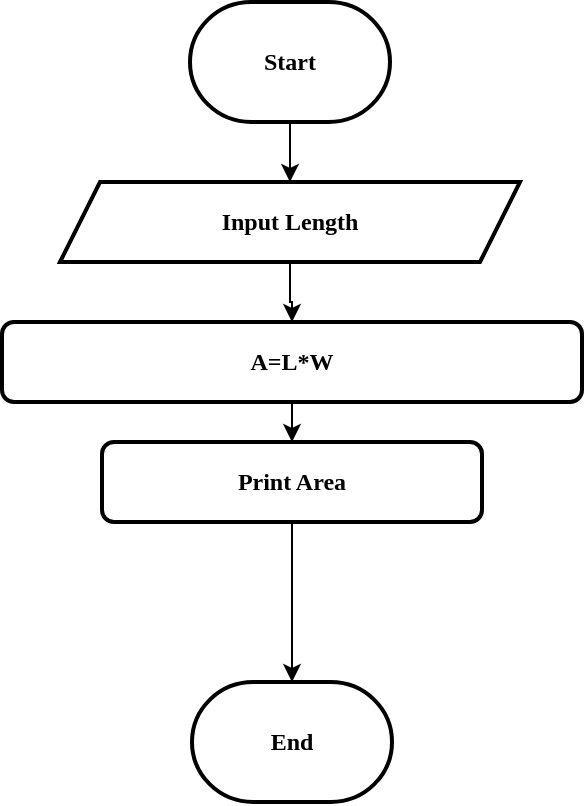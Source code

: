 <mxfile version="20.2.8" type="github" pages="7"><diagram id="_YWwJM0RrEyrWYQMHb4k" name="Page-1"><mxGraphModel dx="780" dy="584" grid="1" gridSize="10" guides="1" tooltips="1" connect="1" arrows="1" fold="1" page="1" pageScale="1" pageWidth="827" pageHeight="1169" math="0" shadow="0"><root><mxCell id="0"/><mxCell id="1" parent="0"/><mxCell id="_2lH2XN0jHrMhrN36Nj_-3" value="" style="edgeStyle=orthogonalEdgeStyle;rounded=0;orthogonalLoop=1;jettySize=auto;html=1;fontFamily=Garamond;fontStyle=1" parent="1" source="_2lH2XN0jHrMhrN36Nj_-1" target="_2lH2XN0jHrMhrN36Nj_-2" edge="1"><mxGeometry relative="1" as="geometry"/></mxCell><mxCell id="_2lH2XN0jHrMhrN36Nj_-1" value="Start" style="strokeWidth=2;html=1;shape=mxgraph.flowchart.terminator;whiteSpace=wrap;fontFamily=Garamond;fontStyle=1" parent="1" vertex="1"><mxGeometry x="364" y="60" width="100" height="60" as="geometry"/></mxCell><mxCell id="_2lH2XN0jHrMhrN36Nj_-5" value="" style="edgeStyle=orthogonalEdgeStyle;rounded=0;orthogonalLoop=1;jettySize=auto;html=1;fontFamily=Garamond;fontStyle=1" parent="1" source="_2lH2XN0jHrMhrN36Nj_-2" target="_2lH2XN0jHrMhrN36Nj_-4" edge="1"><mxGeometry relative="1" as="geometry"/></mxCell><mxCell id="_2lH2XN0jHrMhrN36Nj_-2" value="Input Length" style="shape=parallelogram;perimeter=parallelogramPerimeter;whiteSpace=wrap;html=1;fixedSize=1;strokeWidth=2;fontFamily=Garamond;fontStyle=1" parent="1" vertex="1"><mxGeometry x="299" y="150" width="230" height="40" as="geometry"/></mxCell><mxCell id="_2lH2XN0jHrMhrN36Nj_-7" value="" style="edgeStyle=orthogonalEdgeStyle;rounded=0;orthogonalLoop=1;jettySize=auto;html=1;fontFamily=Garamond;fontStyle=1" parent="1" source="_2lH2XN0jHrMhrN36Nj_-4" target="_2lH2XN0jHrMhrN36Nj_-6" edge="1"><mxGeometry relative="1" as="geometry"/></mxCell><mxCell id="_2lH2XN0jHrMhrN36Nj_-4" value="A=L*W" style="rounded=1;whiteSpace=wrap;html=1;strokeWidth=2;fontFamily=Garamond;fontStyle=1" parent="1" vertex="1"><mxGeometry x="270" y="220" width="290" height="40" as="geometry"/></mxCell><mxCell id="_2lH2XN0jHrMhrN36Nj_-10" value="" style="edgeStyle=orthogonalEdgeStyle;rounded=0;orthogonalLoop=1;jettySize=auto;html=1;fontFamily=Garamond;fontStyle=1" parent="1" source="_2lH2XN0jHrMhrN36Nj_-6" edge="1"><mxGeometry relative="1" as="geometry"><mxPoint x="415" y="400" as="targetPoint"/></mxGeometry></mxCell><mxCell id="_2lH2XN0jHrMhrN36Nj_-6" value="Print Area" style="whiteSpace=wrap;html=1;rounded=1;strokeWidth=2;fontFamily=Garamond;fontStyle=1" parent="1" vertex="1"><mxGeometry x="320" y="280" width="190" height="40" as="geometry"/></mxCell><mxCell id="_2lH2XN0jHrMhrN36Nj_-11" value="End" style="strokeWidth=2;html=1;shape=mxgraph.flowchart.terminator;whiteSpace=wrap;fontFamily=Garamond;fontStyle=1" parent="1" vertex="1"><mxGeometry x="365" y="400" width="100" height="60" as="geometry"/></mxCell></root></mxGraphModel></diagram><diagram id="QJUMdFrF_rP9S18VubEF" name="Page-2"><mxGraphModel dx="509" dy="561" grid="1" gridSize="10" guides="1" tooltips="1" connect="1" arrows="1" fold="1" page="1" pageScale="1" pageWidth="827" pageHeight="1169" math="0" shadow="0"><root><mxCell id="0"/><mxCell id="1" parent="0"/><mxCell id="j0sXW7riptVhVCH6T9g7-3" value="" style="edgeStyle=orthogonalEdgeStyle;rounded=0;orthogonalLoop=1;jettySize=auto;html=1;fontFamily=Garamond;fontStyle=1" parent="1" source="j0sXW7riptVhVCH6T9g7-1" target="j0sXW7riptVhVCH6T9g7-2" edge="1"><mxGeometry relative="1" as="geometry"/></mxCell><mxCell id="j0sXW7riptVhVCH6T9g7-1" value="Start" style="strokeWidth=2;html=1;shape=mxgraph.flowchart.terminator;whiteSpace=wrap;fontFamily=Garamond;fontStyle=1" parent="1" vertex="1"><mxGeometry x="314" y="50" width="100" height="50" as="geometry"/></mxCell><mxCell id="j0sXW7riptVhVCH6T9g7-5" value="" style="edgeStyle=orthogonalEdgeStyle;rounded=0;orthogonalLoop=1;jettySize=auto;html=1;fontFamily=Garamond;fontStyle=1" parent="1" source="j0sXW7riptVhVCH6T9g7-2" target="j0sXW7riptVhVCH6T9g7-4" edge="1"><mxGeometry relative="1" as="geometry"/></mxCell><mxCell id="j0sXW7riptVhVCH6T9g7-2" value="Input Grade" style="rounded=1;whiteSpace=wrap;html=1;fontFamily=Garamond;strokeWidth=2;fontStyle=1" parent="1" vertex="1"><mxGeometry x="304" y="140" width="120" height="45" as="geometry"/></mxCell><mxCell id="j0sXW7riptVhVCH6T9g7-6" style="edgeStyle=orthogonalEdgeStyle;rounded=0;orthogonalLoop=1;jettySize=auto;html=1;exitX=1;exitY=0.5;exitDx=0;exitDy=0;fontFamily=Garamond;fontStyle=1" parent="1" source="j0sXW7riptVhVCH6T9g7-4" edge="1"><mxGeometry relative="1" as="geometry"><mxPoint x="520" y="320" as="targetPoint"/><Array as="points"><mxPoint x="520" y="288"/></Array></mxGeometry></mxCell><mxCell id="j0sXW7riptVhVCH6T9g7-7" style="edgeStyle=orthogonalEdgeStyle;rounded=0;orthogonalLoop=1;jettySize=auto;html=1;exitX=0;exitY=0.5;exitDx=0;exitDy=0;fontFamily=Garamond;fontStyle=1" parent="1" source="j0sXW7riptVhVCH6T9g7-4" target="j0sXW7riptVhVCH6T9g7-8" edge="1"><mxGeometry relative="1" as="geometry"><mxPoint x="240" y="320" as="targetPoint"/><Array as="points"><mxPoint x="250" y="288"/><mxPoint x="250" y="288"/></Array></mxGeometry></mxCell><mxCell id="j0sXW7riptVhVCH6T9g7-4" value="Grade &amp;gt;=75%" style="rhombus;whiteSpace=wrap;html=1;fontFamily=Garamond;rounded=1;strokeWidth=2;fontStyle=1" parent="1" vertex="1"><mxGeometry x="306" y="247.5" width="116" height="80" as="geometry"/></mxCell><mxCell id="j0sXW7riptVhVCH6T9g7-8" value="Print &quot;Failed&quot;" style="shape=parallelogram;html=1;strokeWidth=2;perimeter=parallelogramPerimeter;whiteSpace=wrap;rounded=1;arcSize=12;size=0.23;fontFamily=Garamond;fontStyle=1" parent="1" vertex="1"><mxGeometry x="190" y="320" width="100" height="30" as="geometry"/></mxCell><mxCell id="j0sXW7riptVhVCH6T9g7-9" value="Print &quot;Passed" style="shape=parallelogram;html=1;strokeWidth=2;perimeter=parallelogramPerimeter;whiteSpace=wrap;rounded=1;arcSize=12;size=0.23;fontFamily=Garamond;fontStyle=1" parent="1" vertex="1"><mxGeometry x="460" y="320" width="100" height="30" as="geometry"/></mxCell><mxCell id="j0sXW7riptVhVCH6T9g7-10" value="No" style="text;html=1;align=center;verticalAlign=middle;resizable=0;points=[];autosize=1;strokeColor=none;fillColor=none;fontFamily=Garamond;fontStyle=1" parent="1" vertex="1"><mxGeometry x="250" y="260" width="40" height="30" as="geometry"/></mxCell><mxCell id="j0sXW7riptVhVCH6T9g7-11" value="Yes" style="text;html=1;align=center;verticalAlign=middle;resizable=0;points=[];autosize=1;strokeColor=none;fillColor=none;fontFamily=Garamond;fontStyle=1" parent="1" vertex="1"><mxGeometry x="440" y="255" width="40" height="30" as="geometry"/></mxCell></root></mxGraphModel></diagram><diagram id="eW9ZPM0s6Sl8FhcOrisb" name="Page-3"><mxGraphModel dx="509" dy="561" grid="1" gridSize="10" guides="1" tooltips="1" connect="1" arrows="1" fold="1" page="1" pageScale="1" pageWidth="827" pageHeight="1169" math="0" shadow="0"><root><mxCell id="0"/><mxCell id="1" parent="0"/><mxCell id="rmrDt5kIy9N0dJzy8chX-3" value="" style="edgeStyle=orthogonalEdgeStyle;rounded=0;orthogonalLoop=1;jettySize=auto;html=1;fontFamily=Garamond;fontStyle=1" parent="1" source="rmrDt5kIy9N0dJzy8chX-1" target="rmrDt5kIy9N0dJzy8chX-2" edge="1"><mxGeometry relative="1" as="geometry"/></mxCell><mxCell id="rmrDt5kIy9N0dJzy8chX-1" value="Start" style="strokeWidth=2;html=1;shape=mxgraph.flowchart.terminator;whiteSpace=wrap;fontFamily=Garamond;fontStyle=1" parent="1" vertex="1"><mxGeometry x="300" y="30" width="100" height="40" as="geometry"/></mxCell><mxCell id="rmrDt5kIy9N0dJzy8chX-5" value="" style="edgeStyle=orthogonalEdgeStyle;rounded=0;orthogonalLoop=1;jettySize=auto;html=1;fontFamily=Garamond;fontStyle=1" parent="1" source="rmrDt5kIy9N0dJzy8chX-2" target="rmrDt5kIy9N0dJzy8chX-4" edge="1"><mxGeometry relative="1" as="geometry"/></mxCell><mxCell id="rmrDt5kIy9N0dJzy8chX-2" value="Enter Color get cc" style="shape=parallelogram;perimeter=parallelogramPerimeter;whiteSpace=wrap;html=1;fixedSize=1;fontFamily=Garamond;strokeWidth=2;fontStyle=1" parent="1" vertex="1"><mxGeometry x="290" y="90" width="120" height="20" as="geometry"/></mxCell><mxCell id="rmrDt5kIy9N0dJzy8chX-7" value="" style="edgeStyle=orthogonalEdgeStyle;rounded=0;orthogonalLoop=1;jettySize=auto;html=1;fontFamily=Garamond;fontStyle=1" parent="1" source="rmrDt5kIy9N0dJzy8chX-4" target="rmrDt5kIy9N0dJzy8chX-6" edge="1"><mxGeometry relative="1" as="geometry"/></mxCell><mxCell id="rmrDt5kIy9N0dJzy8chX-4" value="b=&quot;blue&quot;, r=&quot;red&quot;, g=&quot;green&quot;, y=&quot;yellow&quot; and p=&quot;pink&quot;" style="shape=parallelogram;perimeter=parallelogramPerimeter;whiteSpace=wrap;html=1;fixedSize=1;fontFamily=Garamond;strokeWidth=2;fontStyle=1" parent="1" vertex="1"><mxGeometry x="275" y="130" width="150" height="50" as="geometry"/></mxCell><mxCell id="rmrDt5kIy9N0dJzy8chX-9" value="" style="edgeStyle=orthogonalEdgeStyle;rounded=0;orthogonalLoop=1;jettySize=auto;html=1;fontFamily=Garamond;fontStyle=1" parent="1" source="rmrDt5kIy9N0dJzy8chX-6" target="rmrDt5kIy9N0dJzy8chX-8" edge="1"><mxGeometry relative="1" as="geometry"/></mxCell><mxCell id="rmrDt5kIy9N0dJzy8chX-18" style="edgeStyle=orthogonalEdgeStyle;rounded=0;orthogonalLoop=1;jettySize=auto;html=1;exitX=1;exitY=0.5;exitDx=0;exitDy=0;fontFamily=Garamond;fontStyle=1" parent="1" source="rmrDt5kIy9N0dJzy8chX-6" edge="1"><mxGeometry relative="1" as="geometry"><mxPoint x="450" y="223" as="targetPoint"/></mxGeometry></mxCell><mxCell id="rmrDt5kIy9N0dJzy8chX-6" value="if cc=='B&quot;" style="rhombus;whiteSpace=wrap;html=1;fontFamily=Garamond;strokeWidth=2;fontStyle=1" parent="1" vertex="1"><mxGeometry x="310" y="200" width="80" height="45" as="geometry"/></mxCell><mxCell id="rmrDt5kIy9N0dJzy8chX-11" value="" style="edgeStyle=orthogonalEdgeStyle;rounded=0;orthogonalLoop=1;jettySize=auto;html=1;fontFamily=Garamond;fontStyle=1" parent="1" source="rmrDt5kIy9N0dJzy8chX-8" target="rmrDt5kIy9N0dJzy8chX-10" edge="1"><mxGeometry relative="1" as="geometry"/></mxCell><mxCell id="rmrDt5kIy9N0dJzy8chX-20" style="edgeStyle=orthogonalEdgeStyle;rounded=0;orthogonalLoop=1;jettySize=auto;html=1;exitX=1;exitY=0.5;exitDx=0;exitDy=0;fontFamily=Garamond;fontStyle=1" parent="1" source="rmrDt5kIy9N0dJzy8chX-8" edge="1"><mxGeometry relative="1" as="geometry"><mxPoint x="440" y="293" as="targetPoint"/></mxGeometry></mxCell><mxCell id="rmrDt5kIy9N0dJzy8chX-8" value="if cc=='R&quot;" style="rhombus;whiteSpace=wrap;html=1;fontFamily=Garamond;strokeWidth=2;fontStyle=1" parent="1" vertex="1"><mxGeometry x="310" y="270" width="80" height="45" as="geometry"/></mxCell><mxCell id="rmrDt5kIy9N0dJzy8chX-13" value="" style="edgeStyle=orthogonalEdgeStyle;rounded=0;orthogonalLoop=1;jettySize=auto;html=1;fontFamily=Garamond;fontStyle=1" parent="1" source="rmrDt5kIy9N0dJzy8chX-10" target="rmrDt5kIy9N0dJzy8chX-12" edge="1"><mxGeometry relative="1" as="geometry"/></mxCell><mxCell id="rmrDt5kIy9N0dJzy8chX-22" style="edgeStyle=orthogonalEdgeStyle;rounded=0;orthogonalLoop=1;jettySize=auto;html=1;exitX=1;exitY=0.5;exitDx=0;exitDy=0;fontFamily=Garamond;fontStyle=1" parent="1" source="rmrDt5kIy9N0dJzy8chX-10" edge="1"><mxGeometry relative="1" as="geometry"><mxPoint x="440" y="363" as="targetPoint"/></mxGeometry></mxCell><mxCell id="rmrDt5kIy9N0dJzy8chX-10" value="if cc=='G&quot;" style="rhombus;whiteSpace=wrap;html=1;fontFamily=Garamond;strokeWidth=2;fontStyle=1" parent="1" vertex="1"><mxGeometry x="310" y="340" width="80" height="45" as="geometry"/></mxCell><mxCell id="rmrDt5kIy9N0dJzy8chX-15" value="" style="edgeStyle=orthogonalEdgeStyle;rounded=0;orthogonalLoop=1;jettySize=auto;html=1;fontFamily=Garamond;fontStyle=1" parent="1" source="rmrDt5kIy9N0dJzy8chX-12" target="rmrDt5kIy9N0dJzy8chX-14" edge="1"><mxGeometry relative="1" as="geometry"/></mxCell><mxCell id="rmrDt5kIy9N0dJzy8chX-25" value="" style="edgeStyle=orthogonalEdgeStyle;rounded=0;orthogonalLoop=1;jettySize=auto;html=1;fontFamily=Garamond;fontStyle=1" parent="1" source="rmrDt5kIy9N0dJzy8chX-12" edge="1"><mxGeometry relative="1" as="geometry"><mxPoint x="470" y="432.5" as="targetPoint"/></mxGeometry></mxCell><mxCell id="rmrDt5kIy9N0dJzy8chX-12" value="if cc=='Y&quot;" style="rhombus;whiteSpace=wrap;html=1;fontFamily=Garamond;strokeWidth=2;fontStyle=1" parent="1" vertex="1"><mxGeometry x="310" y="410" width="80" height="45" as="geometry"/></mxCell><mxCell id="rmrDt5kIy9N0dJzy8chX-17" value="" style="edgeStyle=orthogonalEdgeStyle;rounded=0;orthogonalLoop=1;jettySize=auto;html=1;fontFamily=Garamond;fontStyle=1" parent="1" source="rmrDt5kIy9N0dJzy8chX-14" target="rmrDt5kIy9N0dJzy8chX-16" edge="1"><mxGeometry relative="1" as="geometry"/></mxCell><mxCell id="rmrDt5kIy9N0dJzy8chX-27" style="edgeStyle=orthogonalEdgeStyle;rounded=0;orthogonalLoop=1;jettySize=auto;html=1;exitX=1;exitY=0.5;exitDx=0;exitDy=0;fontFamily=Garamond;fontStyle=1" parent="1" source="rmrDt5kIy9N0dJzy8chX-14" edge="1"><mxGeometry relative="1" as="geometry"><mxPoint x="440" y="503" as="targetPoint"/></mxGeometry></mxCell><mxCell id="rmrDt5kIy9N0dJzy8chX-14" value="if cc=='P&quot;" style="rhombus;whiteSpace=wrap;html=1;fontFamily=Garamond;strokeWidth=2;fontStyle=1" parent="1" vertex="1"><mxGeometry x="310" y="480" width="80" height="45" as="geometry"/></mxCell><mxCell id="rmrDt5kIy9N0dJzy8chX-47" style="edgeStyle=orthogonalEdgeStyle;rounded=0;orthogonalLoop=1;jettySize=auto;html=1;exitX=0.5;exitY=1;exitDx=0;exitDy=0;fontFamily=Garamond;fontStyle=1" parent="1" source="rmrDt5kIy9N0dJzy8chX-16" edge="1"><mxGeometry relative="1" as="geometry"><mxPoint x="350" y="640" as="targetPoint"/></mxGeometry></mxCell><mxCell id="rmrDt5kIy9N0dJzy8chX-16" value="&quot;invalid&quot;" style="rhombus;whiteSpace=wrap;html=1;fontFamily=Garamond;strokeWidth=2;fontStyle=1" parent="1" vertex="1"><mxGeometry x="310" y="550" width="80" height="45" as="geometry"/></mxCell><mxCell id="rmrDt5kIy9N0dJzy8chX-40" style="edgeStyle=orthogonalEdgeStyle;rounded=0;orthogonalLoop=1;jettySize=auto;html=1;exitX=1;exitY=0.5;exitDx=0;exitDy=0;fontFamily=Garamond;fontStyle=1" parent="1" source="rmrDt5kIy9N0dJzy8chX-19" edge="1"><mxGeometry relative="1" as="geometry"><mxPoint x="350" y="620" as="targetPoint"/><Array as="points"><mxPoint x="680" y="223"/></Array></mxGeometry></mxCell><mxCell id="rmrDt5kIy9N0dJzy8chX-19" value="Print &quot;Blue&quot;" style="shape=parallelogram;perimeter=parallelogramPerimeter;whiteSpace=wrap;html=1;fixedSize=1;fontFamily=Garamond;strokeWidth=2;fontStyle=1" parent="1" vertex="1"><mxGeometry x="440" y="212.5" width="120" height="20" as="geometry"/></mxCell><mxCell id="rmrDt5kIy9N0dJzy8chX-41" style="edgeStyle=orthogonalEdgeStyle;rounded=0;orthogonalLoop=1;jettySize=auto;html=1;exitX=1;exitY=0.5;exitDx=0;exitDy=0;fontFamily=Garamond;fontStyle=1" parent="1" source="rmrDt5kIy9N0dJzy8chX-21" edge="1"><mxGeometry relative="1" as="geometry"><mxPoint x="680" y="293" as="targetPoint"/></mxGeometry></mxCell><mxCell id="rmrDt5kIy9N0dJzy8chX-21" value="Print &quot;Red&quot;" style="shape=parallelogram;perimeter=parallelogramPerimeter;whiteSpace=wrap;html=1;fixedSize=1;fontFamily=Garamond;strokeWidth=2;fontStyle=1" parent="1" vertex="1"><mxGeometry x="430" y="282.5" width="120" height="20" as="geometry"/></mxCell><mxCell id="rmrDt5kIy9N0dJzy8chX-42" style="edgeStyle=orthogonalEdgeStyle;rounded=0;orthogonalLoop=1;jettySize=auto;html=1;exitX=1;exitY=0.5;exitDx=0;exitDy=0;fontFamily=Garamond;fontStyle=1" parent="1" source="rmrDt5kIy9N0dJzy8chX-23" edge="1"><mxGeometry relative="1" as="geometry"><mxPoint x="680" y="363" as="targetPoint"/></mxGeometry></mxCell><mxCell id="rmrDt5kIy9N0dJzy8chX-23" value="Print &quot;Green&quot;" style="shape=parallelogram;perimeter=parallelogramPerimeter;whiteSpace=wrap;html=1;fixedSize=1;fontFamily=Garamond;strokeWidth=2;fontStyle=1" parent="1" vertex="1"><mxGeometry x="430" y="352.5" width="120" height="20" as="geometry"/></mxCell><mxCell id="rmrDt5kIy9N0dJzy8chX-43" style="edgeStyle=orthogonalEdgeStyle;rounded=0;orthogonalLoop=1;jettySize=auto;html=1;exitX=1;exitY=0.5;exitDx=0;exitDy=0;fontFamily=Garamond;fontStyle=1" parent="1" source="rmrDt5kIy9N0dJzy8chX-26" edge="1"><mxGeometry relative="1" as="geometry"><mxPoint x="680" y="433" as="targetPoint"/></mxGeometry></mxCell><mxCell id="rmrDt5kIy9N0dJzy8chX-26" value="Print &quot;Yellow&quot;" style="shape=parallelogram;perimeter=parallelogramPerimeter;whiteSpace=wrap;html=1;fixedSize=1;fontFamily=Garamond;strokeWidth=2;fontStyle=1" parent="1" vertex="1"><mxGeometry x="430" y="422.5" width="120" height="20" as="geometry"/></mxCell><mxCell id="rmrDt5kIy9N0dJzy8chX-44" style="edgeStyle=orthogonalEdgeStyle;rounded=0;orthogonalLoop=1;jettySize=auto;html=1;exitX=1;exitY=0.5;exitDx=0;exitDy=0;fontFamily=Garamond;fontStyle=1" parent="1" source="rmrDt5kIy9N0dJzy8chX-28" edge="1"><mxGeometry relative="1" as="geometry"><mxPoint x="680" y="503" as="targetPoint"/></mxGeometry></mxCell><mxCell id="rmrDt5kIy9N0dJzy8chX-28" value="Print &quot;Pink&quot;" style="shape=parallelogram;perimeter=parallelogramPerimeter;whiteSpace=wrap;html=1;fixedSize=1;fontFamily=Garamond;strokeWidth=2;fontStyle=1" parent="1" vertex="1"><mxGeometry x="430" y="492.5" width="120" height="20" as="geometry"/></mxCell><mxCell id="rmrDt5kIy9N0dJzy8chX-29" value="Yes" style="text;html=1;align=center;verticalAlign=middle;resizable=0;points=[];autosize=1;strokeColor=none;fillColor=none;fontFamily=Garamond;fontStyle=1" parent="1" vertex="1"><mxGeometry x="390" y="205" width="40" height="30" as="geometry"/></mxCell><mxCell id="rmrDt5kIy9N0dJzy8chX-30" value="Yes" style="text;html=1;align=center;verticalAlign=middle;resizable=0;points=[];autosize=1;strokeColor=none;fillColor=none;fontFamily=Garamond;fontStyle=1" parent="1" vertex="1"><mxGeometry x="380" y="265" width="40" height="30" as="geometry"/></mxCell><mxCell id="rmrDt5kIy9N0dJzy8chX-31" value="Yes" style="text;html=1;align=center;verticalAlign=middle;resizable=0;points=[];autosize=1;strokeColor=none;fillColor=none;fontFamily=Garamond;fontStyle=1" parent="1" vertex="1"><mxGeometry x="380" y="335" width="40" height="30" as="geometry"/></mxCell><mxCell id="rmrDt5kIy9N0dJzy8chX-32" value="Yes" style="text;html=1;align=center;verticalAlign=middle;resizable=0;points=[];autosize=1;strokeColor=none;fillColor=none;fontFamily=Garamond;fontStyle=1" parent="1" vertex="1"><mxGeometry x="390" y="405" width="40" height="30" as="geometry"/></mxCell><mxCell id="rmrDt5kIy9N0dJzy8chX-33" value="Yes" style="text;html=1;align=center;verticalAlign=middle;resizable=0;points=[];autosize=1;strokeColor=none;fillColor=none;fontFamily=Garamond;fontStyle=1" parent="1" vertex="1"><mxGeometry x="390" y="485" width="40" height="30" as="geometry"/></mxCell><mxCell id="rmrDt5kIy9N0dJzy8chX-35" value="No" style="text;html=1;align=center;verticalAlign=middle;resizable=0;points=[];autosize=1;strokeColor=none;fillColor=none;fontFamily=Garamond;fontStyle=1" parent="1" vertex="1"><mxGeometry x="320" y="235" width="40" height="30" as="geometry"/></mxCell><mxCell id="rmrDt5kIy9N0dJzy8chX-36" value="No" style="text;html=1;align=center;verticalAlign=middle;resizable=0;points=[];autosize=1;strokeColor=none;fillColor=none;fontFamily=Garamond;fontStyle=1" parent="1" vertex="1"><mxGeometry x="320" y="305" width="40" height="30" as="geometry"/></mxCell><mxCell id="rmrDt5kIy9N0dJzy8chX-37" value="No" style="text;html=1;align=center;verticalAlign=middle;resizable=0;points=[];autosize=1;strokeColor=none;fillColor=none;fontFamily=Garamond;fontStyle=1" parent="1" vertex="1"><mxGeometry x="320" y="375" width="40" height="30" as="geometry"/></mxCell><mxCell id="rmrDt5kIy9N0dJzy8chX-38" value="No" style="text;html=1;align=center;verticalAlign=middle;resizable=0;points=[];autosize=1;strokeColor=none;fillColor=none;fontFamily=Garamond;fontStyle=1" parent="1" vertex="1"><mxGeometry x="320" y="445" width="40" height="30" as="geometry"/></mxCell><mxCell id="rmrDt5kIy9N0dJzy8chX-39" value="No" style="text;html=1;align=center;verticalAlign=middle;resizable=0;points=[];autosize=1;strokeColor=none;fillColor=none;fontFamily=Garamond;fontStyle=1" parent="1" vertex="1"><mxGeometry x="320" y="515" width="40" height="30" as="geometry"/></mxCell><mxCell id="rmrDt5kIy9N0dJzy8chX-49" value="End" style="strokeWidth=2;html=1;shape=mxgraph.flowchart.terminator;whiteSpace=wrap;fontFamily=Garamond;fontStyle=1" parent="1" vertex="1"><mxGeometry x="300" y="640" width="100" height="60" as="geometry"/></mxCell></root></mxGraphModel></diagram><diagram id="4QaixViWngm18FbnujxH" name="Page-4"><mxGraphModel dx="509" dy="561" grid="1" gridSize="10" guides="1" tooltips="1" connect="1" arrows="1" fold="1" page="1" pageScale="1" pageWidth="827" pageHeight="1169" math="0" shadow="0"><root><mxCell id="0"/><mxCell id="1" parent="0"/><mxCell id="7cQ_i3UWmtvaQM5XyIDQ-3" value="" style="edgeStyle=orthogonalEdgeStyle;rounded=0;orthogonalLoop=1;jettySize=auto;html=1;" parent="1" source="7cQ_i3UWmtvaQM5XyIDQ-1" edge="1"><mxGeometry relative="1" as="geometry"><mxPoint x="414" y="140" as="targetPoint"/></mxGeometry></mxCell><mxCell id="7cQ_i3UWmtvaQM5XyIDQ-1" value="Start" style="strokeWidth=2;html=1;shape=mxgraph.flowchart.terminator;whiteSpace=wrap;" parent="1" vertex="1"><mxGeometry x="364" y="80" width="100" height="40" as="geometry"/></mxCell><mxCell id="7cQ_i3UWmtvaQM5XyIDQ-7" value="" style="edgeStyle=orthogonalEdgeStyle;rounded=0;orthogonalLoop=1;jettySize=auto;html=1;" parent="1" source="7cQ_i3UWmtvaQM5XyIDQ-5" target="7cQ_i3UWmtvaQM5XyIDQ-6" edge="1"><mxGeometry relative="1" as="geometry"/></mxCell><mxCell id="7cQ_i3UWmtvaQM5XyIDQ-5" value="num1 = 0;&lt;br&gt;num2 = 0;&lt;br&gt;sum = 0;" style="shape=hexagon;perimeter=hexagonPerimeter2;whiteSpace=wrap;html=1;fixedSize=1;" parent="1" vertex="1"><mxGeometry x="354" y="140" width="120" height="60" as="geometry"/></mxCell><mxCell id="7cQ_i3UWmtvaQM5XyIDQ-9" value="" style="edgeStyle=orthogonalEdgeStyle;rounded=0;orthogonalLoop=1;jettySize=auto;html=1;" parent="1" source="7cQ_i3UWmtvaQM5XyIDQ-6" target="7cQ_i3UWmtvaQM5XyIDQ-8" edge="1"><mxGeometry relative="1" as="geometry"/></mxCell><mxCell id="7cQ_i3UWmtvaQM5XyIDQ-6" value="INPUT num1, &lt;br&gt;num2" style="shape=parallelogram;perimeter=parallelogramPerimeter;whiteSpace=wrap;html=1;fixedSize=1;" parent="1" vertex="1"><mxGeometry x="354" y="220" width="120" height="60" as="geometry"/></mxCell><mxCell id="7cQ_i3UWmtvaQM5XyIDQ-11" value="" style="edgeStyle=orthogonalEdgeStyle;rounded=0;orthogonalLoop=1;jettySize=auto;html=1;" parent="1" source="7cQ_i3UWmtvaQM5XyIDQ-8" target="7cQ_i3UWmtvaQM5XyIDQ-10" edge="1"><mxGeometry relative="1" as="geometry"/></mxCell><mxCell id="7cQ_i3UWmtvaQM5XyIDQ-8" value="&amp;nbsp;sum = num1 + num 2" style="rounded=0;whiteSpace=wrap;html=1;" parent="1" vertex="1"><mxGeometry x="354" y="300" width="120" height="60" as="geometry"/></mxCell><mxCell id="7cQ_i3UWmtvaQM5XyIDQ-13" value="" style="edgeStyle=orthogonalEdgeStyle;rounded=0;orthogonalLoop=1;jettySize=auto;html=1;" parent="1" source="7cQ_i3UWmtvaQM5XyIDQ-10" target="7cQ_i3UWmtvaQM5XyIDQ-12" edge="1"><mxGeometry relative="1" as="geometry"/></mxCell><mxCell id="7cQ_i3UWmtvaQM5XyIDQ-10" value="OUTPUT sum" style="shape=parallelogram;perimeter=parallelogramPerimeter;whiteSpace=wrap;html=1;fixedSize=1;" parent="1" vertex="1"><mxGeometry x="354" y="390" width="120" height="60" as="geometry"/></mxCell><mxCell id="7cQ_i3UWmtvaQM5XyIDQ-12" value="End" style="strokeWidth=2;html=1;shape=mxgraph.flowchart.terminator;whiteSpace=wrap;" parent="1" vertex="1"><mxGeometry x="364" y="480" width="100" height="40" as="geometry"/></mxCell></root></mxGraphModel></diagram><diagram id="HeUBAClA5IkDVXZxjNSz" name="Page-5"><mxGraphModel dx="509" dy="561" grid="1" gridSize="10" guides="1" tooltips="1" connect="1" arrows="1" fold="1" page="1" pageScale="1" pageWidth="827" pageHeight="1169" math="0" shadow="0"><root><mxCell id="0"/><mxCell id="1" parent="0"/><mxCell id="1K7qQp3emD-mwHH6lIOU-1" value="" style="edgeStyle=orthogonalEdgeStyle;rounded=0;orthogonalLoop=1;jettySize=auto;html=1;" parent="1" source="1K7qQp3emD-mwHH6lIOU-2" edge="1"><mxGeometry relative="1" as="geometry"><mxPoint x="414" y="140" as="targetPoint"/></mxGeometry></mxCell><mxCell id="1K7qQp3emD-mwHH6lIOU-2" value="Start" style="strokeWidth=2;html=1;shape=mxgraph.flowchart.terminator;whiteSpace=wrap;" parent="1" vertex="1"><mxGeometry x="364" y="80" width="100" height="40" as="geometry"/></mxCell><mxCell id="1K7qQp3emD-mwHH6lIOU-3" value="" style="edgeStyle=orthogonalEdgeStyle;rounded=0;orthogonalLoop=1;jettySize=auto;html=1;" parent="1" source="1K7qQp3emD-mwHH6lIOU-4" target="1K7qQp3emD-mwHH6lIOU-6" edge="1"><mxGeometry relative="1" as="geometry"/></mxCell><mxCell id="1K7qQp3emD-mwHH6lIOU-4" value="num1 = 0;&lt;br&gt;num2 = 0;&lt;br&gt;ave = 0;" style="shape=hexagon;perimeter=hexagonPerimeter2;whiteSpace=wrap;html=1;fixedSize=1;" parent="1" vertex="1"><mxGeometry x="354" y="140" width="120" height="60" as="geometry"/></mxCell><mxCell id="1K7qQp3emD-mwHH6lIOU-5" value="" style="edgeStyle=orthogonalEdgeStyle;rounded=0;orthogonalLoop=1;jettySize=auto;html=1;" parent="1" source="1K7qQp3emD-mwHH6lIOU-6" target="1K7qQp3emD-mwHH6lIOU-8" edge="1"><mxGeometry relative="1" as="geometry"/></mxCell><mxCell id="1K7qQp3emD-mwHH6lIOU-6" value="INPUT num1, &lt;br&gt;num2" style="shape=parallelogram;perimeter=parallelogramPerimeter;whiteSpace=wrap;html=1;fixedSize=1;" parent="1" vertex="1"><mxGeometry x="354" y="220" width="120" height="60" as="geometry"/></mxCell><mxCell id="1K7qQp3emD-mwHH6lIOU-13" value="" style="edgeStyle=orthogonalEdgeStyle;rounded=0;orthogonalLoop=1;jettySize=auto;html=1;" parent="1" source="1K7qQp3emD-mwHH6lIOU-8" target="1K7qQp3emD-mwHH6lIOU-12" edge="1"><mxGeometry relative="1" as="geometry"/></mxCell><mxCell id="1K7qQp3emD-mwHH6lIOU-8" value="&amp;nbsp;sum = num1 + num 2" style="rounded=0;whiteSpace=wrap;html=1;" parent="1" vertex="1"><mxGeometry x="354" y="300" width="120" height="60" as="geometry"/></mxCell><mxCell id="1K7qQp3emD-mwHH6lIOU-9" value="" style="edgeStyle=orthogonalEdgeStyle;rounded=0;orthogonalLoop=1;jettySize=auto;html=1;" parent="1" source="1K7qQp3emD-mwHH6lIOU-10" target="1K7qQp3emD-mwHH6lIOU-11" edge="1"><mxGeometry relative="1" as="geometry"/></mxCell><mxCell id="1K7qQp3emD-mwHH6lIOU-10" value="OUTPUT ave" style="shape=parallelogram;perimeter=parallelogramPerimeter;whiteSpace=wrap;html=1;fixedSize=1;" parent="1" vertex="1"><mxGeometry x="354" y="460" width="120" height="60" as="geometry"/></mxCell><mxCell id="1K7qQp3emD-mwHH6lIOU-11" value="End" style="strokeWidth=2;html=1;shape=mxgraph.flowchart.terminator;whiteSpace=wrap;" parent="1" vertex="1"><mxGeometry x="364" y="550" width="100" height="40" as="geometry"/></mxCell><mxCell id="1K7qQp3emD-mwHH6lIOU-14" value="" style="edgeStyle=orthogonalEdgeStyle;rounded=0;orthogonalLoop=1;jettySize=auto;html=1;" parent="1" source="1K7qQp3emD-mwHH6lIOU-12" target="1K7qQp3emD-mwHH6lIOU-10" edge="1"><mxGeometry relative="1" as="geometry"/></mxCell><mxCell id="1K7qQp3emD-mwHH6lIOU-12" value="ave = sum / 2" style="rounded=0;whiteSpace=wrap;html=1;" parent="1" vertex="1"><mxGeometry x="354" y="380" width="120" height="60" as="geometry"/></mxCell></root></mxGraphModel></diagram><diagram id="_WyT5PAwyRslooLc03hi" name="Page-6"><mxGraphModel dx="509" dy="561" grid="1" gridSize="10" guides="1" tooltips="1" connect="1" arrows="1" fold="1" page="1" pageScale="1" pageWidth="827" pageHeight="1169" math="0" shadow="0"><root><mxCell id="0"/><mxCell id="1" parent="0"/><mxCell id="J6AXAsFBVuoWRnp-qtnS-1" value="" style="edgeStyle=orthogonalEdgeStyle;rounded=0;orthogonalLoop=1;jettySize=auto;html=1;" edge="1" parent="1" source="J6AXAsFBVuoWRnp-qtnS-2"><mxGeometry relative="1" as="geometry"><mxPoint x="414" y="140" as="targetPoint"/></mxGeometry></mxCell><mxCell id="J6AXAsFBVuoWRnp-qtnS-2" value="Start" style="strokeWidth=2;html=1;shape=mxgraph.flowchart.terminator;whiteSpace=wrap;" vertex="1" parent="1"><mxGeometry x="364" y="80" width="100" height="40" as="geometry"/></mxCell><mxCell id="J6AXAsFBVuoWRnp-qtnS-3" value="" style="edgeStyle=orthogonalEdgeStyle;rounded=0;orthogonalLoop=1;jettySize=auto;html=1;" edge="1" parent="1" source="J6AXAsFBVuoWRnp-qtnS-4" target="J6AXAsFBVuoWRnp-qtnS-6"><mxGeometry relative="1" as="geometry"/></mxCell><mxCell id="J6AXAsFBVuoWRnp-qtnS-4" value="num1 = 0;&lt;br&gt;num2 = 0;&lt;br&gt;ave = 0;" style="shape=hexagon;perimeter=hexagonPerimeter2;whiteSpace=wrap;html=1;fixedSize=1;" vertex="1" parent="1"><mxGeometry x="354" y="140" width="120" height="60" as="geometry"/></mxCell><mxCell id="J6AXAsFBVuoWRnp-qtnS-14" value="" style="edgeStyle=orthogonalEdgeStyle;rounded=0;orthogonalLoop=1;jettySize=auto;html=1;" edge="1" parent="1" source="J6AXAsFBVuoWRnp-qtnS-6" target="J6AXAsFBVuoWRnp-qtnS-13"><mxGeometry relative="1" as="geometry"/></mxCell><mxCell id="J6AXAsFBVuoWRnp-qtnS-6" value="INPUT num1, &lt;br&gt;num2" style="shape=parallelogram;perimeter=parallelogramPerimeter;whiteSpace=wrap;html=1;fixedSize=1;" vertex="1" parent="1"><mxGeometry x="354" y="220" width="120" height="60" as="geometry"/></mxCell><mxCell id="J6AXAsFBVuoWRnp-qtnS-7" value="" style="edgeStyle=orthogonalEdgeStyle;rounded=0;orthogonalLoop=1;jettySize=auto;html=1;" edge="1" parent="1" target="J6AXAsFBVuoWRnp-qtnS-13"><mxGeometry relative="1" as="geometry"><mxPoint x="414" y="360" as="sourcePoint"/></mxGeometry></mxCell><mxCell id="J6AXAsFBVuoWRnp-qtnS-9" value="" style="edgeStyle=orthogonalEdgeStyle;rounded=0;orthogonalLoop=1;jettySize=auto;html=1;" edge="1" parent="1" source="J6AXAsFBVuoWRnp-qtnS-10" target="J6AXAsFBVuoWRnp-qtnS-11"><mxGeometry relative="1" as="geometry"/></mxCell><mxCell id="J6AXAsFBVuoWRnp-qtnS-10" value="OUTPUT ave" style="shape=parallelogram;perimeter=parallelogramPerimeter;whiteSpace=wrap;html=1;fixedSize=1;" vertex="1" parent="1"><mxGeometry x="354" y="400" width="120" height="60" as="geometry"/></mxCell><mxCell id="J6AXAsFBVuoWRnp-qtnS-11" value="End" style="strokeWidth=2;html=1;shape=mxgraph.flowchart.terminator;whiteSpace=wrap;" vertex="1" parent="1"><mxGeometry x="364" y="480" width="100" height="40" as="geometry"/></mxCell><mxCell id="J6AXAsFBVuoWRnp-qtnS-12" value="" style="edgeStyle=orthogonalEdgeStyle;rounded=0;orthogonalLoop=1;jettySize=auto;html=1;" edge="1" parent="1" source="J6AXAsFBVuoWRnp-qtnS-13" target="J6AXAsFBVuoWRnp-qtnS-10"><mxGeometry relative="1" as="geometry"/></mxCell><mxCell id="J6AXAsFBVuoWRnp-qtnS-13" value="ave = (num1 +num2) /2" style="rounded=0;whiteSpace=wrap;html=1;" vertex="1" parent="1"><mxGeometry x="354" y="310" width="120" height="60" as="geometry"/></mxCell></root></mxGraphModel></diagram><diagram id="bi6vtCt5VVKz7UZ2cJIG" name="Page-7"><mxGraphModel dx="780" dy="1753" grid="1" gridSize="10" guides="1" tooltips="1" connect="1" arrows="1" fold="1" page="1" pageScale="1" pageWidth="827" pageHeight="1169" math="0" shadow="0"><root><mxCell id="0"/><mxCell id="1" parent="0"/><mxCell id="YztXdEiLpjbQkKMp_52a-14" style="edgeStyle=orthogonalEdgeStyle;rounded=0;orthogonalLoop=1;jettySize=auto;html=1;exitX=0.5;exitY=1;exitDx=0;exitDy=0;exitPerimeter=0;entryX=0.5;entryY=0;entryDx=0;entryDy=0;" parent="1" source="64feHqV_7lI1zegBF64_-1" target="YztXdEiLpjbQkKMp_52a-13" edge="1"><mxGeometry relative="1" as="geometry"/></mxCell><mxCell id="64feHqV_7lI1zegBF64_-1" value="Start" style="strokeWidth=2;html=1;shape=mxgraph.flowchart.terminator;whiteSpace=wrap;" parent="1" vertex="1"><mxGeometry x="340" width="100" height="40" as="geometry"/></mxCell><mxCell id="64feHqV_7lI1zegBF64_-7" value="" style="edgeStyle=orthogonalEdgeStyle;rounded=0;orthogonalLoop=1;jettySize=auto;html=1;" parent="1" source="64feHqV_7lI1zegBF64_-4" target="64feHqV_7lI1zegBF64_-6" edge="1"><mxGeometry relative="1" as="geometry"/></mxCell><mxCell id="64feHqV_7lI1zegBF64_-4" value="INPUT num" style="shape=parallelogram;perimeter=parallelogramPerimeter;whiteSpace=wrap;html=1;fixedSize=1;strokeWidth=2;" parent="1" vertex="1"><mxGeometry x="330" y="170" width="120" height="60" as="geometry"/></mxCell><mxCell id="YztXdEiLpjbQkKMp_52a-1" style="edgeStyle=orthogonalEdgeStyle;rounded=0;orthogonalLoop=1;jettySize=auto;html=1;exitX=0;exitY=0.5;exitDx=0;exitDy=0;" parent="1" source="64feHqV_7lI1zegBF64_-6" target="YztXdEiLpjbQkKMp_52a-2" edge="1"><mxGeometry relative="1" as="geometry"><mxPoint x="280" y="330" as="targetPoint"/><Array as="points"><mxPoint x="280" y="290"/><mxPoint x="280" y="290"/></Array></mxGeometry></mxCell><mxCell id="YztXdEiLpjbQkKMp_52a-4" style="edgeStyle=orthogonalEdgeStyle;rounded=0;orthogonalLoop=1;jettySize=auto;html=1;exitX=1;exitY=0.5;exitDx=0;exitDy=0;" parent="1" source="64feHqV_7lI1zegBF64_-6" edge="1"><mxGeometry relative="1" as="geometry"><mxPoint x="530" y="320" as="targetPoint"/><Array as="points"><mxPoint x="530" y="290"/><mxPoint x="530" y="290"/></Array></mxGeometry></mxCell><mxCell id="64feHqV_7lI1zegBF64_-6" value="is num even?" style="rhombus;whiteSpace=wrap;html=1;strokeWidth=2;" parent="1" vertex="1"><mxGeometry x="325" y="250" width="130" height="80" as="geometry"/></mxCell><mxCell id="YztXdEiLpjbQkKMp_52a-10" style="edgeStyle=orthogonalEdgeStyle;rounded=0;orthogonalLoop=1;jettySize=auto;html=1;entryX=0.5;entryY=0;entryDx=0;entryDy=0;entryPerimeter=0;" parent="1" source="YztXdEiLpjbQkKMp_52a-2" target="YztXdEiLpjbQkKMp_52a-9" edge="1"><mxGeometry relative="1" as="geometry"><mxPoint x="390" y="480" as="targetPoint"/><Array as="points"><mxPoint x="280" y="480"/><mxPoint x="390" y="480"/></Array></mxGeometry></mxCell><mxCell id="YztXdEiLpjbQkKMp_52a-2" value="PRINT &quot;Even&quot;" style="shape=parallelogram;html=1;strokeWidth=2;perimeter=parallelogramPerimeter;whiteSpace=wrap;rounded=1;arcSize=12;size=0.23;" parent="1" vertex="1"><mxGeometry x="230" y="330" width="100" height="60" as="geometry"/></mxCell><mxCell id="YztXdEiLpjbQkKMp_52a-3" value="Yes" style="text;html=1;align=center;verticalAlign=middle;resizable=0;points=[];autosize=1;strokeColor=none;fillColor=none;" parent="1" vertex="1"><mxGeometry x="280" y="265" width="40" height="30" as="geometry"/></mxCell><mxCell id="YztXdEiLpjbQkKMp_52a-6" value="No" style="text;html=1;align=center;verticalAlign=middle;resizable=0;points=[];autosize=1;strokeColor=none;fillColor=none;" parent="1" vertex="1"><mxGeometry x="450" y="265" width="40" height="30" as="geometry"/></mxCell><mxCell id="YztXdEiLpjbQkKMp_52a-18" style="edgeStyle=orthogonalEdgeStyle;rounded=0;orthogonalLoop=1;jettySize=auto;html=1;entryX=0.5;entryY=0;entryDx=0;entryDy=0;entryPerimeter=0;" parent="1" source="YztXdEiLpjbQkKMp_52a-7" target="YztXdEiLpjbQkKMp_52a-9" edge="1"><mxGeometry relative="1" as="geometry"><mxPoint x="390" y="480" as="targetPoint"/><Array as="points"><mxPoint x="530" y="480"/><mxPoint x="390" y="480"/></Array></mxGeometry></mxCell><mxCell id="YztXdEiLpjbQkKMp_52a-7" value="PRINT &quot;Odd&quot;" style="shape=parallelogram;perimeter=parallelogramPerimeter;whiteSpace=wrap;html=1;fixedSize=1;strokeWidth=2;" parent="1" vertex="1"><mxGeometry x="470" y="320" width="120" height="60" as="geometry"/></mxCell><mxCell id="YztXdEiLpjbQkKMp_52a-9" value="END" style="strokeWidth=2;html=1;shape=mxgraph.flowchart.terminator;whiteSpace=wrap;" parent="1" vertex="1"><mxGeometry x="340" y="490" width="100" height="60" as="geometry"/></mxCell><mxCell id="YztXdEiLpjbQkKMp_52a-12" style="edgeStyle=orthogonalEdgeStyle;rounded=0;orthogonalLoop=1;jettySize=auto;html=1;exitX=0.5;exitY=1;exitDx=0;exitDy=0;exitPerimeter=0;" parent="1" source="64feHqV_7lI1zegBF64_-1" target="64feHqV_7lI1zegBF64_-1" edge="1"><mxGeometry relative="1" as="geometry"/></mxCell><mxCell id="YztXdEiLpjbQkKMp_52a-16" style="edgeStyle=orthogonalEdgeStyle;rounded=0;orthogonalLoop=1;jettySize=auto;html=1;exitX=0.5;exitY=1;exitDx=0;exitDy=0;entryX=0.5;entryY=0;entryDx=0;entryDy=0;" parent="1" source="YztXdEiLpjbQkKMp_52a-13" target="64feHqV_7lI1zegBF64_-4" edge="1"><mxGeometry relative="1" as="geometry"/></mxCell><mxCell id="YztXdEiLpjbQkKMp_52a-13" value="num = 0;" style="shape=hexagon;perimeter=hexagonPerimeter2;whiteSpace=wrap;html=1;fixedSize=1;" parent="1" vertex="1"><mxGeometry x="330" y="60" width="120" height="80" as="geometry"/></mxCell></root></mxGraphModel></diagram></mxfile>